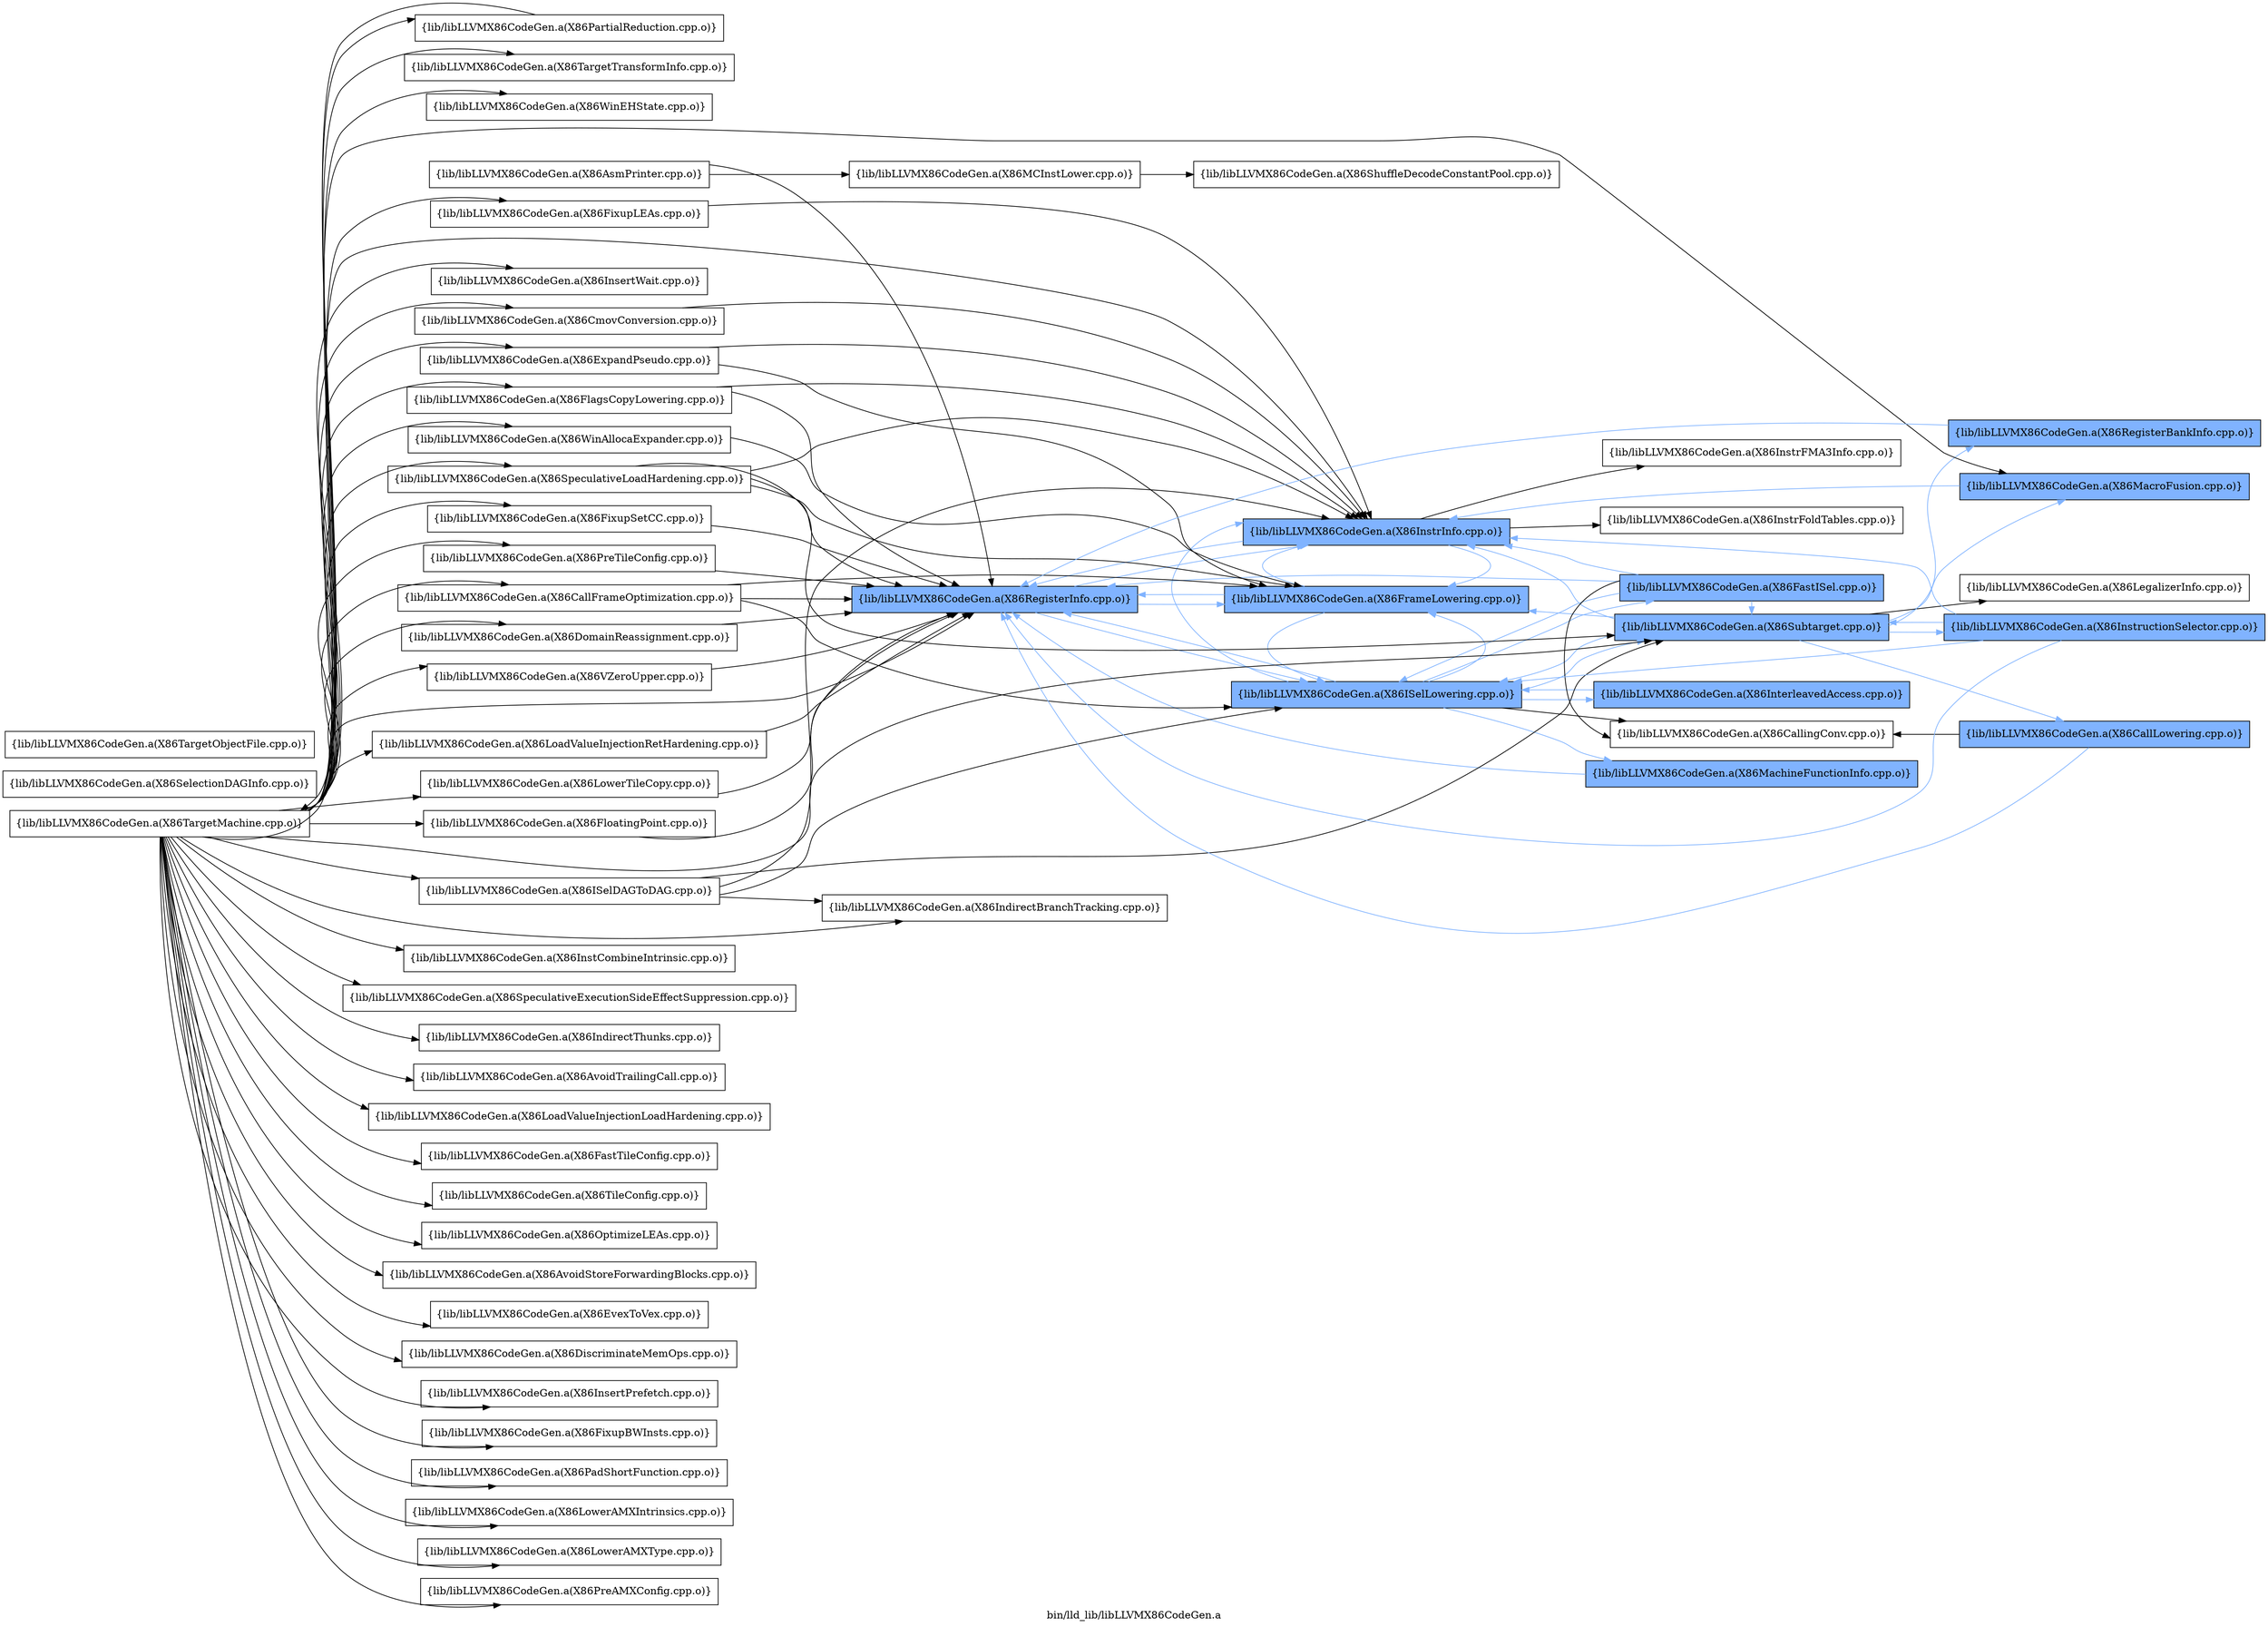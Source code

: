 digraph "bin/lld_lib/libLLVMX86CodeGen.a" {
	label="bin/lld_lib/libLLVMX86CodeGen.a";
	rankdir=LR;
	{ rank=same; Node0x563148a03168;  }
	{ rank=same; Node0x563148a011d8; Node0x563148a01f48;  }
	{ rank=same; Node0x563148a004b8; Node0x5631489ffd88; Node0x5631489feca8; Node0x5631489fcfe8;  }
	{ rank=same; Node0x5631489fcea8; Node0x5631489ff838; Node0x5631489fecf8; Node0x563148a01728; Node0x5631489fe578; Node0x5631489fbc88; Node0x5631489ff4c8;  }

	Node0x563148a03168 [shape=record,shape=box,group=0,label="{lib/libLLVMX86CodeGen.a(X86AsmPrinter.cpp.o)}"];
	Node0x563148a03168 -> Node0x563148a011d8;
	Node0x563148a03168 -> Node0x563148a01f48;
	Node0x563148a18658 [shape=record,shape=box,group=0,label="{lib/libLLVMX86CodeGen.a(X86TargetMachine.cpp.o)}"];
	Node0x563148a18658 -> Node0x5631489fecf8;
	Node0x563148a18658 -> Node0x563148a01f48;
	Node0x563148a18658 -> Node0x5631489feca8;
	Node0x563148a18658 -> Node0x563148a179d8;
	Node0x563148a18658 -> Node0x563148a17f78;
	Node0x563148a18658 -> Node0x563148a02f88;
	Node0x563148a18658 -> Node0x563148a02268;
	Node0x563148a18658 -> Node0x563148a01688;
	Node0x563148a18658 -> Node0x563148a01c78;
	Node0x563148a18658 -> Node0x563148a00ff8;
	Node0x563148a18658 -> Node0x563148a06d18;
	Node0x563148a18658 -> Node0x563148a06598;
	Node0x563148a18658 -> Node0x563148a05418;
	Node0x563148a18658 -> Node0x563148a04e28;
	Node0x563148a18658 -> Node0x563148a04798;
	Node0x563148a18658 -> Node0x563148a03668;
	Node0x563148a18658 -> Node0x563148a03938;
	Node0x563148a18658 -> Node0x563148a02b78;
	Node0x563148a18658 -> Node0x563148a02948;
	Node0x563148a18658 -> Node0x563148a01b38;
	Node0x563148a18658 -> Node0x5631489fb148;
	Node0x563148a18658 -> Node0x5631489fb468;
	Node0x563148a18658 -> Node0x5631489fb738;
	Node0x563148a18658 -> Node0x563148a0ad78;
	Node0x563148a18658 -> Node0x563148a0bf48;
	Node0x563148a18658 -> Node0x563148a0c538;
	Node0x563148a18658 -> Node0x563148a0c268;
	Node0x563148a18658 -> Node0x563148a0ca88;
	Node0x563148a18658 -> Node0x563148a08ca8;
	Node0x563148a18658 -> Node0x563148a08758;
	Node0x563148a18658 -> Node0x563148a08ed8;
	Node0x563148a18658 -> Node0x563148a15f98;
	Node0x563148a18658 -> Node0x563148a157c8;
	Node0x563148a18658 -> Node0x563148a14f58;
	Node0x563148a18658 -> Node0x563148a149b8;
	Node0x563148a18658 -> Node0x563148a140a8;
	Node0x563148a18658 -> Node0x563148a13338;
	Node0x563148a18658 -> Node0x563148a12bb8;
	Node0x563148a18658 -> Node0x563148a12488;
	Node0x563148a18658 -> Node0x563148a08a28;
	Node0x563148a18658 -> Node0x563148a09108;
	Node0x563148a011d8 [shape=record,shape=box,group=0,label="{lib/libLLVMX86CodeGen.a(X86MCInstLower.cpp.o)}"];
	Node0x563148a011d8 -> Node0x563148a004b8;
	Node0x563148a01f48 [shape=record,shape=box,group=1,style=filled,fillcolor="0.600000 0.5 1",label="{lib/libLLVMX86CodeGen.a(X86RegisterInfo.cpp.o)}"];
	Node0x563148a01f48 -> Node0x5631489ffd88[color="0.600000 0.5 1"];
	Node0x563148a01f48 -> Node0x5631489feca8[color="0.600000 0.5 1"];
	Node0x563148a01f48 -> Node0x5631489fcfe8[color="0.600000 0.5 1"];
	Node0x563148a004b8 [shape=record,shape=box,group=0,label="{lib/libLLVMX86CodeGen.a(X86ShuffleDecodeConstantPool.cpp.o)}"];
	Node0x563148a01728 [shape=record,shape=box,group=1,style=filled,fillcolor="0.600000 0.5 1",label="{lib/libLLVMX86CodeGen.a(X86MachineFunctionInfo.cpp.o)}"];
	Node0x563148a01728 -> Node0x563148a01f48[color="0.600000 0.5 1"];
	Node0x5631489ffd88 [shape=record,shape=box,group=1,style=filled,fillcolor="0.600000 0.5 1",label="{lib/libLLVMX86CodeGen.a(X86ISelLowering.cpp.o)}"];
	Node0x5631489ffd88 -> Node0x5631489fcea8;
	Node0x5631489ffd88 -> Node0x5631489ff838[color="0.600000 0.5 1"];
	Node0x5631489ffd88 -> Node0x5631489fecf8[color="0.600000 0.5 1"];
	Node0x5631489ffd88 -> Node0x563148a01728[color="0.600000 0.5 1"];
	Node0x5631489ffd88 -> Node0x563148a01f48[color="0.600000 0.5 1"];
	Node0x5631489ffd88 -> Node0x5631489fe578[color="0.600000 0.5 1"];
	Node0x5631489ffd88 -> Node0x5631489feca8[color="0.600000 0.5 1"];
	Node0x5631489ffd88 -> Node0x5631489fcfe8[color="0.600000 0.5 1"];
	Node0x5631489feca8 [shape=record,shape=box,group=1,style=filled,fillcolor="0.600000 0.5 1",label="{lib/libLLVMX86CodeGen.a(X86InstrInfo.cpp.o)}"];
	Node0x5631489feca8 -> Node0x5631489fbc88;
	Node0x5631489feca8 -> Node0x563148a01f48[color="0.600000 0.5 1"];
	Node0x5631489feca8 -> Node0x5631489ff4c8;
	Node0x5631489feca8 -> Node0x5631489fcfe8[color="0.600000 0.5 1"];
	Node0x5631489fcfe8 [shape=record,shape=box,group=1,style=filled,fillcolor="0.600000 0.5 1",label="{lib/libLLVMX86CodeGen.a(X86FrameLowering.cpp.o)}"];
	Node0x5631489fcfe8 -> Node0x563148a01f48[color="0.600000 0.5 1"];
	Node0x5631489fcfe8 -> Node0x5631489ffd88[color="0.600000 0.5 1"];
	Node0x5631489fcfe8 -> Node0x5631489feca8[color="0.600000 0.5 1"];
	Node0x5631489fcea8 [shape=record,shape=box,group=0,label="{lib/libLLVMX86CodeGen.a(X86CallingConv.cpp.o)}"];
	Node0x5631489ff838 [shape=record,shape=box,group=1,style=filled,fillcolor="0.600000 0.5 1",label="{lib/libLLVMX86CodeGen.a(X86InterleavedAccess.cpp.o)}"];
	Node0x5631489ff838 -> Node0x5631489ffd88[color="0.600000 0.5 1"];
	Node0x5631489fecf8 [shape=record,shape=box,group=1,style=filled,fillcolor="0.600000 0.5 1",label="{lib/libLLVMX86CodeGen.a(X86Subtarget.cpp.o)}"];
	Node0x5631489fecf8 -> Node0x5631489ff428[color="0.600000 0.5 1"];
	Node0x5631489fecf8 -> Node0x563148a024e8;
	Node0x5631489fecf8 -> Node0x563148a03348[color="0.600000 0.5 1"];
	Node0x5631489fecf8 -> Node0x5631489ffd88[color="0.600000 0.5 1"];
	Node0x5631489fecf8 -> Node0x5631489feca8[color="0.600000 0.5 1"];
	Node0x5631489fecf8 -> Node0x5631489fcfe8[color="0.600000 0.5 1"];
	Node0x5631489fecf8 -> Node0x563148a18e28[color="0.600000 0.5 1"];
	Node0x5631489fecf8 -> Node0x563148a179d8[color="0.600000 0.5 1"];
	Node0x5631489fe578 [shape=record,shape=box,group=1,style=filled,fillcolor="0.600000 0.5 1",label="{lib/libLLVMX86CodeGen.a(X86FastISel.cpp.o)}"];
	Node0x5631489fe578 -> Node0x5631489fcea8;
	Node0x5631489fe578 -> Node0x5631489fecf8[color="0.600000 0.5 1"];
	Node0x5631489fe578 -> Node0x563148a01f48[color="0.600000 0.5 1"];
	Node0x5631489fe578 -> Node0x5631489ffd88[color="0.600000 0.5 1"];
	Node0x5631489fe578 -> Node0x5631489feca8[color="0.600000 0.5 1"];
	Node0x5631489fbc88 [shape=record,shape=box,group=0,label="{lib/libLLVMX86CodeGen.a(X86InstrFMA3Info.cpp.o)}"];
	Node0x5631489ff4c8 [shape=record,shape=box,group=0,label="{lib/libLLVMX86CodeGen.a(X86InstrFoldTables.cpp.o)}"];
	Node0x5631489ff428 [shape=record,shape=box,group=1,style=filled,fillcolor="0.600000 0.5 1",label="{lib/libLLVMX86CodeGen.a(X86CallLowering.cpp.o)}"];
	Node0x5631489ff428 -> Node0x5631489fcea8;
	Node0x5631489ff428 -> Node0x563148a01f48[color="0.600000 0.5 1"];
	Node0x563148a024e8 [shape=record,shape=box,group=0,label="{lib/libLLVMX86CodeGen.a(X86LegalizerInfo.cpp.o)}"];
	Node0x563148a03348 [shape=record,shape=box,group=1,style=filled,fillcolor="0.600000 0.5 1",label="{lib/libLLVMX86CodeGen.a(X86RegisterBankInfo.cpp.o)}"];
	Node0x563148a03348 -> Node0x563148a01f48[color="0.600000 0.5 1"];
	Node0x563148a18e28 [shape=record,shape=box,group=1,style=filled,fillcolor="0.600000 0.5 1",label="{lib/libLLVMX86CodeGen.a(X86InstructionSelector.cpp.o)}"];
	Node0x563148a18e28 -> Node0x5631489fecf8[color="0.600000 0.5 1"];
	Node0x563148a18e28 -> Node0x563148a01f48[color="0.600000 0.5 1"];
	Node0x563148a18e28 -> Node0x5631489ffd88[color="0.600000 0.5 1"];
	Node0x563148a18e28 -> Node0x5631489feca8[color="0.600000 0.5 1"];
	Node0x563148a179d8 [shape=record,shape=box,group=1,style=filled,fillcolor="0.600000 0.5 1",label="{lib/libLLVMX86CodeGen.a(X86MacroFusion.cpp.o)}"];
	Node0x563148a179d8 -> Node0x5631489feca8[color="0.600000 0.5 1"];
	Node0x5631489fe528 [shape=record,shape=box,group=0,label="{lib/libLLVMX86CodeGen.a(X86SelectionDAGInfo.cpp.o)}"];
	Node0x563148a17f78 [shape=record,shape=box,group=0,label="{lib/libLLVMX86CodeGen.a(X86InstCombineIntrinsic.cpp.o)}"];
	Node0x563148a02f88 [shape=record,shape=box,group=0,label="{lib/libLLVMX86CodeGen.a(X86SpeculativeExecutionSideEffectSuppression.cpp.o)}"];
	Node0x563148a02268 [shape=record,shape=box,group=0,label="{lib/libLLVMX86CodeGen.a(X86IndirectThunks.cpp.o)}"];
	Node0x563148a01688 [shape=record,shape=box,group=0,label="{lib/libLLVMX86CodeGen.a(X86LoadValueInjectionRetHardening.cpp.o)}"];
	Node0x563148a01688 -> Node0x563148a01f48;
	Node0x563148a01c78 [shape=record,shape=box,group=0,label="{lib/libLLVMX86CodeGen.a(X86AvoidTrailingCall.cpp.o)}"];
	Node0x563148a00ff8 [shape=record,shape=box,group=0,label="{lib/libLLVMX86CodeGen.a(X86ExpandPseudo.cpp.o)}"];
	Node0x563148a00ff8 -> Node0x5631489feca8;
	Node0x563148a00ff8 -> Node0x5631489fcfe8;
	Node0x563148a06d18 [shape=record,shape=box,group=0,label="{lib/libLLVMX86CodeGen.a(X86LowerTileCopy.cpp.o)}"];
	Node0x563148a06d18 -> Node0x563148a01f48;
	Node0x563148a06598 [shape=record,shape=box,group=0,label="{lib/libLLVMX86CodeGen.a(X86FloatingPoint.cpp.o)}"];
	Node0x563148a06598 -> Node0x563148a01f48;
	Node0x563148a05418 [shape=record,shape=box,group=0,label="{lib/libLLVMX86CodeGen.a(X86LoadValueInjectionLoadHardening.cpp.o)}"];
	Node0x563148a04e28 [shape=record,shape=box,group=0,label="{lib/libLLVMX86CodeGen.a(X86FastTileConfig.cpp.o)}"];
	Node0x563148a04798 [shape=record,shape=box,group=0,label="{lib/libLLVMX86CodeGen.a(X86TileConfig.cpp.o)}"];
	Node0x563148a03668 [shape=record,shape=box,group=0,label="{lib/libLLVMX86CodeGen.a(X86SpeculativeLoadHardening.cpp.o)}"];
	Node0x563148a03668 -> Node0x5631489fecf8;
	Node0x563148a03668 -> Node0x563148a01f48;
	Node0x563148a03668 -> Node0x5631489feca8;
	Node0x563148a03668 -> Node0x5631489fcfe8;
	Node0x563148a03938 [shape=record,shape=box,group=0,label="{lib/libLLVMX86CodeGen.a(X86FlagsCopyLowering.cpp.o)}"];
	Node0x563148a03938 -> Node0x563148a01f48;
	Node0x563148a03938 -> Node0x5631489feca8;
	Node0x563148a02b78 [shape=record,shape=box,group=0,label="{lib/libLLVMX86CodeGen.a(X86FixupSetCC.cpp.o)}"];
	Node0x563148a02b78 -> Node0x563148a01f48;
	Node0x563148a02948 [shape=record,shape=box,group=0,label="{lib/libLLVMX86CodeGen.a(X86OptimizeLEAs.cpp.o)}"];
	Node0x563148a01b38 [shape=record,shape=box,group=0,label="{lib/libLLVMX86CodeGen.a(X86CallFrameOptimization.cpp.o)}"];
	Node0x563148a01b38 -> Node0x563148a01f48;
	Node0x563148a01b38 -> Node0x5631489ffd88;
	Node0x563148a01b38 -> Node0x5631489fcfe8;
	Node0x5631489fb148 [shape=record,shape=box,group=0,label="{lib/libLLVMX86CodeGen.a(X86AvoidStoreForwardingBlocks.cpp.o)}"];
	Node0x5631489fb468 [shape=record,shape=box,group=0,label="{lib/libLLVMX86CodeGen.a(X86PreTileConfig.cpp.o)}"];
	Node0x5631489fb468 -> Node0x563148a01f48;
	Node0x5631489fb738 [shape=record,shape=box,group=0,label="{lib/libLLVMX86CodeGen.a(X86CmovConversion.cpp.o)}"];
	Node0x5631489fb738 -> Node0x5631489feca8;
	Node0x563148a0ad78 [shape=record,shape=box,group=0,label="{lib/libLLVMX86CodeGen.a(X86ISelDAGToDAG.cpp.o)}"];
	Node0x563148a0ad78 -> Node0x5631489fecf8;
	Node0x563148a0ad78 -> Node0x5631489ffd88;
	Node0x563148a0ad78 -> Node0x5631489feca8;
	Node0x563148a0ad78 -> Node0x563148a0bf48;
	Node0x563148a0bf48 [shape=record,shape=box,group=0,label="{lib/libLLVMX86CodeGen.a(X86IndirectBranchTracking.cpp.o)}"];
	Node0x563148a0c538 [shape=record,shape=box,group=0,label="{lib/libLLVMX86CodeGen.a(X86EvexToVex.cpp.o)}"];
	Node0x563148a0c268 [shape=record,shape=box,group=0,label="{lib/libLLVMX86CodeGen.a(X86DiscriminateMemOps.cpp.o)}"];
	Node0x563148a0ca88 [shape=record,shape=box,group=0,label="{lib/libLLVMX86CodeGen.a(X86InsertPrefetch.cpp.o)}"];
	Node0x563148a08ca8 [shape=record,shape=box,group=0,label="{lib/libLLVMX86CodeGen.a(X86FixupBWInsts.cpp.o)}"];
	Node0x563148a08758 [shape=record,shape=box,group=0,label="{lib/libLLVMX86CodeGen.a(X86PadShortFunction.cpp.o)}"];
	Node0x563148a08ed8 [shape=record,shape=box,group=0,label="{lib/libLLVMX86CodeGen.a(X86FixupLEAs.cpp.o)}"];
	Node0x563148a08ed8 -> Node0x5631489feca8;
	Node0x563148a15f98 [shape=record,shape=box,group=0,label="{lib/libLLVMX86CodeGen.a(X86LowerAMXIntrinsics.cpp.o)}"];
	Node0x563148a157c8 [shape=record,shape=box,group=0,label="{lib/libLLVMX86CodeGen.a(X86LowerAMXType.cpp.o)}"];
	Node0x563148a14f58 [shape=record,shape=box,group=0,label="{lib/libLLVMX86CodeGen.a(X86PreAMXConfig.cpp.o)}"];
	Node0x563148a149b8 [shape=record,shape=box,group=0,label="{lib/libLLVMX86CodeGen.a(X86DomainReassignment.cpp.o)}"];
	Node0x563148a149b8 -> Node0x563148a01f48;
	Node0x563148a140a8 [shape=record,shape=box,group=0,label="{lib/libLLVMX86CodeGen.a(X86PartialReduction.cpp.o)}"];
	Node0x563148a140a8 -> Node0x563148a18658;
	Node0x563148a13338 [shape=record,shape=box,group=0,label="{lib/libLLVMX86CodeGen.a(X86TargetTransformInfo.cpp.o)}"];
	Node0x563148a12bb8 [shape=record,shape=box,group=0,label="{lib/libLLVMX86CodeGen.a(X86VZeroUpper.cpp.o)}"];
	Node0x563148a12bb8 -> Node0x563148a01f48;
	Node0x563148a12488 [shape=record,shape=box,group=0,label="{lib/libLLVMX86CodeGen.a(X86WinAllocaExpander.cpp.o)}"];
	Node0x563148a12488 -> Node0x5631489fcfe8;
	Node0x563148a08a28 [shape=record,shape=box,group=0,label="{lib/libLLVMX86CodeGen.a(X86WinEHState.cpp.o)}"];
	Node0x563148a09108 [shape=record,shape=box,group=0,label="{lib/libLLVMX86CodeGen.a(X86InsertWait.cpp.o)}"];
	Node0x563148a13978 [shape=record,shape=box,group=0,label="{lib/libLLVMX86CodeGen.a(X86TargetObjectFile.cpp.o)}"];
}
